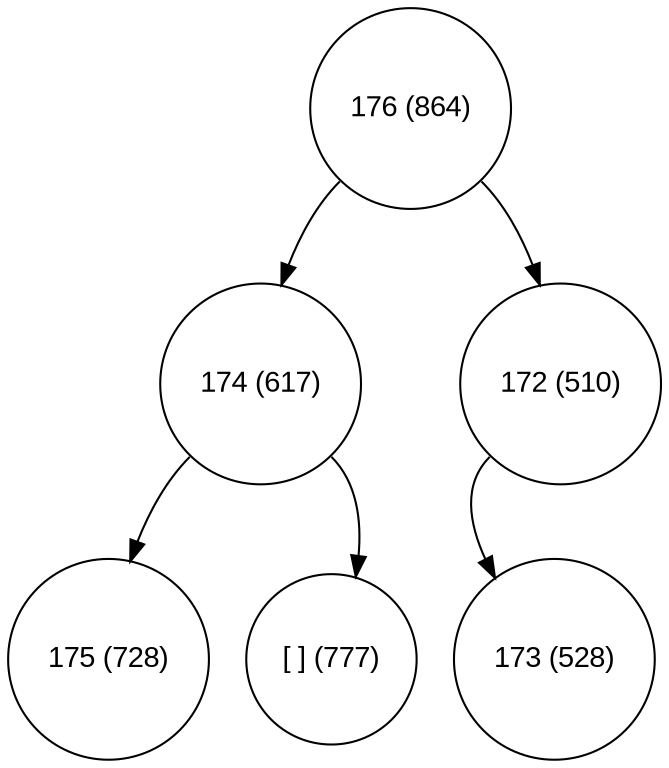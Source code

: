 digraph move_down {
	node [fontname="Arial", shape="circle", width=0.5]; 

	0 [label = "176 (864)"];
	0:sw -> 1;
	1 [label = "174 (617)"];
	1:sw -> 3;
	3 [label = "175 (728)"];
	1:se -> 4;
	4 [label = "[ ] (777)"];
	0:se -> 2;
	2 [label = "172 (510)"];
	2:sw -> 5;
	5 [label = "173 (528)"];
}
